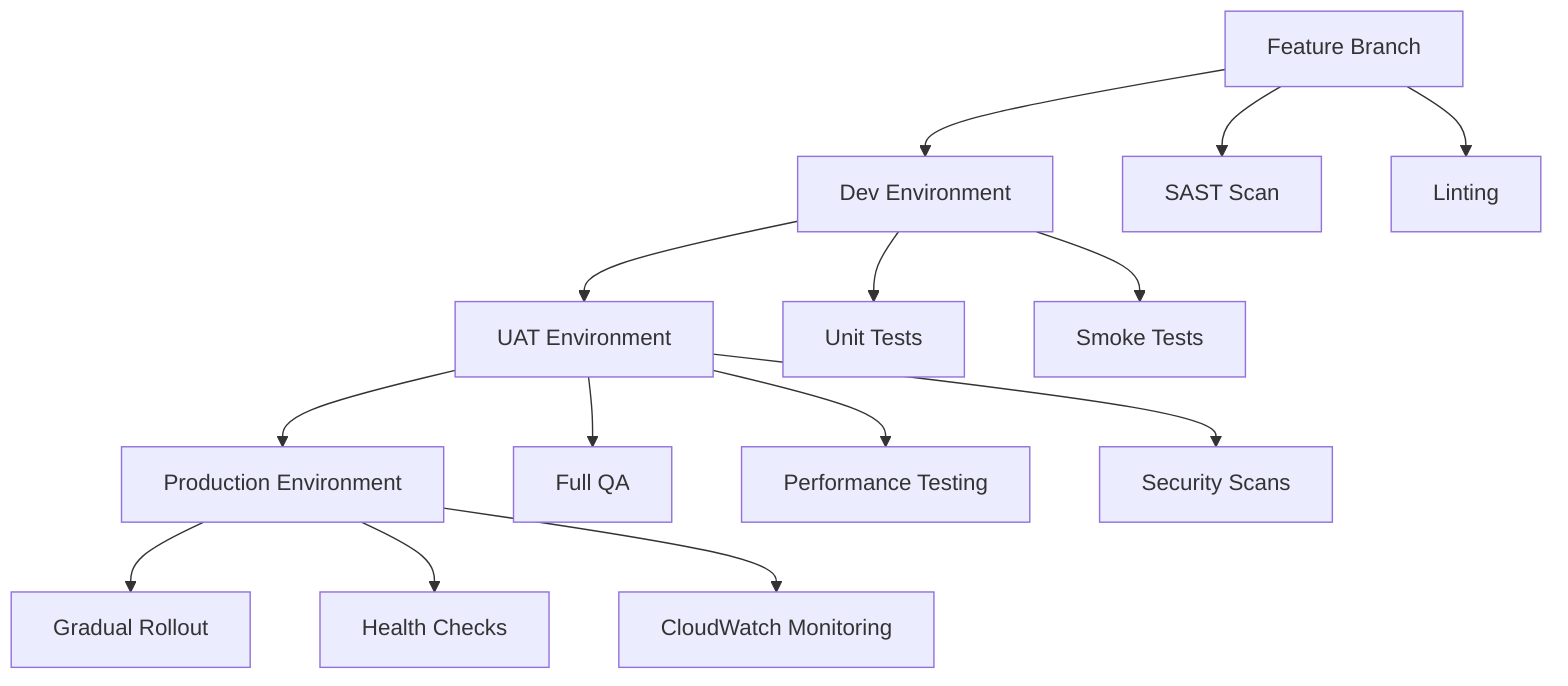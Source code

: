 %% File: professional-highlights/ci-cd-pipeline.mmd
flowchart TD
    A[Feature Branch] --> B[Dev Environment]
    B --> C[UAT Environment]
    C --> D[Production Environment]
    
    A --> A1[SAST Scan]
    A --> A2[Linting]
    
    B --> B1[Unit Tests]
    B --> B2[Smoke Tests]
    
    C --> C1[Full QA]
    C --> C2[Performance Testing]
    C --> C3[Security Scans]
    
    D --> D1[Gradual Rollout]
    D --> D2[Health Checks]
    D --> D3[CloudWatch Monitoring]